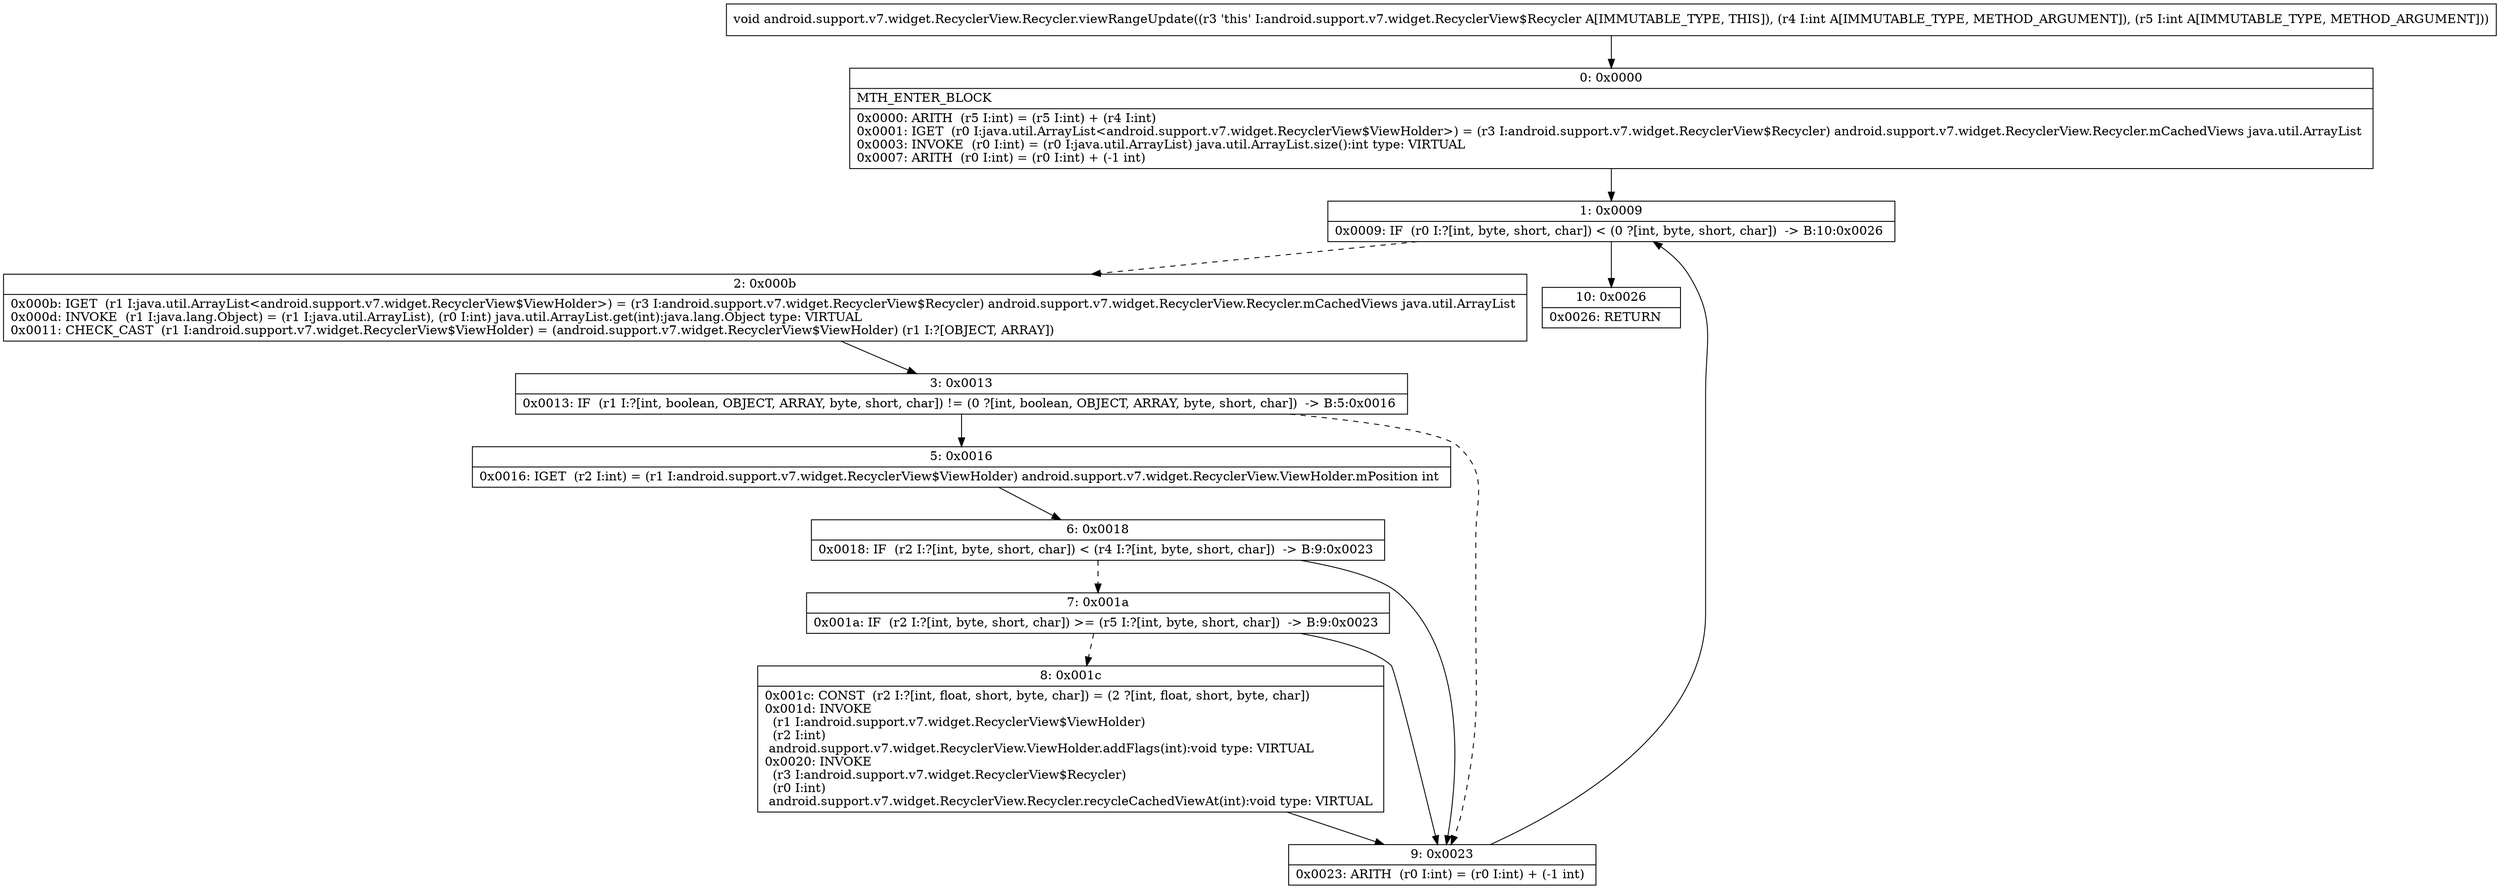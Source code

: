 digraph "CFG forandroid.support.v7.widget.RecyclerView.Recycler.viewRangeUpdate(II)V" {
Node_0 [shape=record,label="{0\:\ 0x0000|MTH_ENTER_BLOCK\l|0x0000: ARITH  (r5 I:int) = (r5 I:int) + (r4 I:int) \l0x0001: IGET  (r0 I:java.util.ArrayList\<android.support.v7.widget.RecyclerView$ViewHolder\>) = (r3 I:android.support.v7.widget.RecyclerView$Recycler) android.support.v7.widget.RecyclerView.Recycler.mCachedViews java.util.ArrayList \l0x0003: INVOKE  (r0 I:int) = (r0 I:java.util.ArrayList) java.util.ArrayList.size():int type: VIRTUAL \l0x0007: ARITH  (r0 I:int) = (r0 I:int) + (\-1 int) \l}"];
Node_1 [shape=record,label="{1\:\ 0x0009|0x0009: IF  (r0 I:?[int, byte, short, char]) \< (0 ?[int, byte, short, char])  \-\> B:10:0x0026 \l}"];
Node_2 [shape=record,label="{2\:\ 0x000b|0x000b: IGET  (r1 I:java.util.ArrayList\<android.support.v7.widget.RecyclerView$ViewHolder\>) = (r3 I:android.support.v7.widget.RecyclerView$Recycler) android.support.v7.widget.RecyclerView.Recycler.mCachedViews java.util.ArrayList \l0x000d: INVOKE  (r1 I:java.lang.Object) = (r1 I:java.util.ArrayList), (r0 I:int) java.util.ArrayList.get(int):java.lang.Object type: VIRTUAL \l0x0011: CHECK_CAST  (r1 I:android.support.v7.widget.RecyclerView$ViewHolder) = (android.support.v7.widget.RecyclerView$ViewHolder) (r1 I:?[OBJECT, ARRAY]) \l}"];
Node_3 [shape=record,label="{3\:\ 0x0013|0x0013: IF  (r1 I:?[int, boolean, OBJECT, ARRAY, byte, short, char]) != (0 ?[int, boolean, OBJECT, ARRAY, byte, short, char])  \-\> B:5:0x0016 \l}"];
Node_5 [shape=record,label="{5\:\ 0x0016|0x0016: IGET  (r2 I:int) = (r1 I:android.support.v7.widget.RecyclerView$ViewHolder) android.support.v7.widget.RecyclerView.ViewHolder.mPosition int \l}"];
Node_6 [shape=record,label="{6\:\ 0x0018|0x0018: IF  (r2 I:?[int, byte, short, char]) \< (r4 I:?[int, byte, short, char])  \-\> B:9:0x0023 \l}"];
Node_7 [shape=record,label="{7\:\ 0x001a|0x001a: IF  (r2 I:?[int, byte, short, char]) \>= (r5 I:?[int, byte, short, char])  \-\> B:9:0x0023 \l}"];
Node_8 [shape=record,label="{8\:\ 0x001c|0x001c: CONST  (r2 I:?[int, float, short, byte, char]) = (2 ?[int, float, short, byte, char]) \l0x001d: INVOKE  \l  (r1 I:android.support.v7.widget.RecyclerView$ViewHolder)\l  (r2 I:int)\l android.support.v7.widget.RecyclerView.ViewHolder.addFlags(int):void type: VIRTUAL \l0x0020: INVOKE  \l  (r3 I:android.support.v7.widget.RecyclerView$Recycler)\l  (r0 I:int)\l android.support.v7.widget.RecyclerView.Recycler.recycleCachedViewAt(int):void type: VIRTUAL \l}"];
Node_9 [shape=record,label="{9\:\ 0x0023|0x0023: ARITH  (r0 I:int) = (r0 I:int) + (\-1 int) \l}"];
Node_10 [shape=record,label="{10\:\ 0x0026|0x0026: RETURN   \l}"];
MethodNode[shape=record,label="{void android.support.v7.widget.RecyclerView.Recycler.viewRangeUpdate((r3 'this' I:android.support.v7.widget.RecyclerView$Recycler A[IMMUTABLE_TYPE, THIS]), (r4 I:int A[IMMUTABLE_TYPE, METHOD_ARGUMENT]), (r5 I:int A[IMMUTABLE_TYPE, METHOD_ARGUMENT])) }"];
MethodNode -> Node_0;
Node_0 -> Node_1;
Node_1 -> Node_2[style=dashed];
Node_1 -> Node_10;
Node_2 -> Node_3;
Node_3 -> Node_5;
Node_3 -> Node_9[style=dashed];
Node_5 -> Node_6;
Node_6 -> Node_7[style=dashed];
Node_6 -> Node_9;
Node_7 -> Node_8[style=dashed];
Node_7 -> Node_9;
Node_8 -> Node_9;
Node_9 -> Node_1;
}


